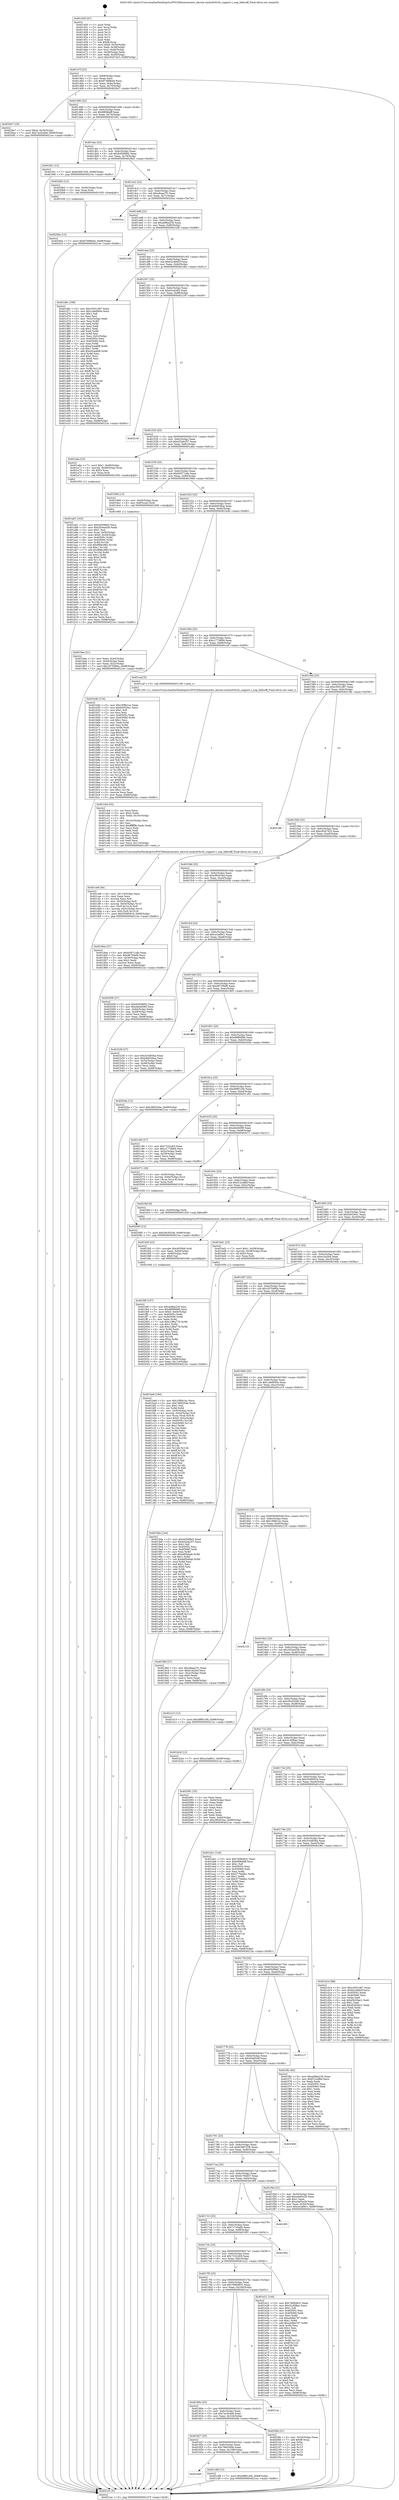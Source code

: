 digraph "0x401450" {
  label = "0x401450 (/mnt/c/Users/mathe/Desktop/tcc/POCII/binaries/extr_darwin-xnubsdvfsvfs_support.c_nop_blktooff_Final-ollvm.out::main(0))"
  labelloc = "t"
  node[shape=record]

  Entry [label="",width=0.3,height=0.3,shape=circle,fillcolor=black,style=filled]
  "0x40147f" [label="{
     0x40147f [23]\l
     | [instrs]\l
     &nbsp;&nbsp;0x40147f \<+3\>: mov -0x68(%rbp),%eax\l
     &nbsp;&nbsp;0x401482 \<+2\>: mov %eax,%ecx\l
     &nbsp;&nbsp;0x401484 \<+6\>: sub $0x87489bd4,%ecx\l
     &nbsp;&nbsp;0x40148a \<+3\>: mov %eax,-0x6c(%rbp)\l
     &nbsp;&nbsp;0x40148d \<+3\>: mov %ecx,-0x70(%rbp)\l
     &nbsp;&nbsp;0x401490 \<+6\>: je 00000000004020e7 \<main+0xc97\>\l
  }"]
  "0x4020e7" [label="{
     0x4020e7 [19]\l
     | [instrs]\l
     &nbsp;&nbsp;0x4020e7 \<+7\>: movl $0x0,-0x34(%rbp)\l
     &nbsp;&nbsp;0x4020ee \<+7\>: movl $0x7ac5a4e9,-0x68(%rbp)\l
     &nbsp;&nbsp;0x4020f5 \<+5\>: jmp 00000000004021ec \<main+0xd9c\>\l
  }"]
  "0x401496" [label="{
     0x401496 [22]\l
     | [instrs]\l
     &nbsp;&nbsp;0x401496 \<+5\>: jmp 000000000040149b \<main+0x4b\>\l
     &nbsp;&nbsp;0x40149b \<+3\>: mov -0x6c(%rbp),%eax\l
     &nbsp;&nbsp;0x40149e \<+5\>: sub $0x989bfaff,%eax\l
     &nbsp;&nbsp;0x4014a3 \<+3\>: mov %eax,-0x74(%rbp)\l
     &nbsp;&nbsp;0x4014a6 \<+6\>: je 0000000000401f41 \<main+0xaf1\>\l
  }"]
  Exit [label="",width=0.3,height=0.3,shape=circle,fillcolor=black,style=filled,peripheries=2]
  "0x401f41" [label="{
     0x401f41 [12]\l
     | [instrs]\l
     &nbsp;&nbsp;0x401f41 \<+7\>: movl $0x63687036,-0x68(%rbp)\l
     &nbsp;&nbsp;0x401f48 \<+5\>: jmp 00000000004021ec \<main+0xd9c\>\l
  }"]
  "0x4014ac" [label="{
     0x4014ac [22]\l
     | [instrs]\l
     &nbsp;&nbsp;0x4014ac \<+5\>: jmp 00000000004014b1 \<main+0x61\>\l
     &nbsp;&nbsp;0x4014b1 \<+3\>: mov -0x6c(%rbp),%eax\l
     &nbsp;&nbsp;0x4014b4 \<+5\>: sub $0x9c858992,%eax\l
     &nbsp;&nbsp;0x4014b9 \<+3\>: mov %eax,-0x78(%rbp)\l
     &nbsp;&nbsp;0x4014bc \<+6\>: je 00000000004020b2 \<main+0xc62\>\l
  }"]
  "0x4020be" [label="{
     0x4020be [12]\l
     | [instrs]\l
     &nbsp;&nbsp;0x4020be \<+7\>: movl $0x87489bd4,-0x68(%rbp)\l
     &nbsp;&nbsp;0x4020c5 \<+5\>: jmp 00000000004021ec \<main+0xd9c\>\l
  }"]
  "0x4020b2" [label="{
     0x4020b2 [12]\l
     | [instrs]\l
     &nbsp;&nbsp;0x4020b2 \<+4\>: mov -0x50(%rbp),%rax\l
     &nbsp;&nbsp;0x4020b6 \<+3\>: mov %rax,%rdi\l
     &nbsp;&nbsp;0x4020b9 \<+5\>: call 0000000000401030 \<free@plt\>\l
     | [calls]\l
     &nbsp;&nbsp;0x401030 \{1\} (unknown)\l
  }"]
  "0x4014c2" [label="{
     0x4014c2 [22]\l
     | [instrs]\l
     &nbsp;&nbsp;0x4014c2 \<+5\>: jmp 00000000004014c7 \<main+0x77\>\l
     &nbsp;&nbsp;0x4014c7 \<+3\>: mov -0x6c(%rbp),%eax\l
     &nbsp;&nbsp;0x4014ca \<+5\>: sub $0xa8aaa7f1,%eax\l
     &nbsp;&nbsp;0x4014cf \<+3\>: mov %eax,-0x7c(%rbp)\l
     &nbsp;&nbsp;0x4014d2 \<+6\>: je 00000000004020ca \<main+0xc7a\>\l
  }"]
  "0x402085" [label="{
     0x402085 [12]\l
     | [instrs]\l
     &nbsp;&nbsp;0x402085 \<+7\>: movl $0x29c50248,-0x68(%rbp)\l
     &nbsp;&nbsp;0x40208c \<+5\>: jmp 00000000004021ec \<main+0xd9c\>\l
  }"]
  "0x4020ca" [label="{
     0x4020ca\l
  }", style=dashed]
  "0x4014d8" [label="{
     0x4014d8 [22]\l
     | [instrs]\l
     &nbsp;&nbsp;0x4014d8 \<+5\>: jmp 00000000004014dd \<main+0x8d\>\l
     &nbsp;&nbsp;0x4014dd \<+3\>: mov -0x6c(%rbp),%eax\l
     &nbsp;&nbsp;0x4014e0 \<+5\>: sub $0xad9ba230,%eax\l
     &nbsp;&nbsp;0x4014e5 \<+3\>: mov %eax,-0x80(%rbp)\l
     &nbsp;&nbsp;0x4014e8 \<+6\>: je 00000000004021b8 \<main+0xd68\>\l
  }"]
  "0x401fdf" [label="{
     0x401fdf [107]\l
     | [instrs]\l
     &nbsp;&nbsp;0x401fdf \<+5\>: mov $0xad9ba230,%esi\l
     &nbsp;&nbsp;0x401fe4 \<+5\>: mov $0xd8f99d96,%ecx\l
     &nbsp;&nbsp;0x401fe9 \<+7\>: movl $0x0,-0x64(%rbp)\l
     &nbsp;&nbsp;0x401ff0 \<+7\>: mov 0x40505c,%edx\l
     &nbsp;&nbsp;0x401ff7 \<+8\>: mov 0x405060,%r8d\l
     &nbsp;&nbsp;0x401fff \<+3\>: mov %edx,%r9d\l
     &nbsp;&nbsp;0x402002 \<+7\>: sub $0xc188a77b,%r9d\l
     &nbsp;&nbsp;0x402009 \<+4\>: sub $0x1,%r9d\l
     &nbsp;&nbsp;0x40200d \<+7\>: add $0xc188a77b,%r9d\l
     &nbsp;&nbsp;0x402014 \<+4\>: imul %r9d,%edx\l
     &nbsp;&nbsp;0x402018 \<+3\>: and $0x1,%edx\l
     &nbsp;&nbsp;0x40201b \<+3\>: cmp $0x0,%edx\l
     &nbsp;&nbsp;0x40201e \<+4\>: sete %r10b\l
     &nbsp;&nbsp;0x402022 \<+4\>: cmp $0xa,%r8d\l
     &nbsp;&nbsp;0x402026 \<+4\>: setl %r11b\l
     &nbsp;&nbsp;0x40202a \<+3\>: mov %r10b,%bl\l
     &nbsp;&nbsp;0x40202d \<+3\>: and %r11b,%bl\l
     &nbsp;&nbsp;0x402030 \<+3\>: xor %r11b,%r10b\l
     &nbsp;&nbsp;0x402033 \<+3\>: or %r10b,%bl\l
     &nbsp;&nbsp;0x402036 \<+3\>: test $0x1,%bl\l
     &nbsp;&nbsp;0x402039 \<+3\>: cmovne %ecx,%esi\l
     &nbsp;&nbsp;0x40203c \<+3\>: mov %esi,-0x68(%rbp)\l
     &nbsp;&nbsp;0x40203f \<+6\>: mov %eax,-0x114(%rbp)\l
     &nbsp;&nbsp;0x402045 \<+5\>: jmp 00000000004021ec \<main+0xd9c\>\l
  }"]
  "0x4021b8" [label="{
     0x4021b8\l
  }", style=dashed]
  "0x4014ee" [label="{
     0x4014ee [25]\l
     | [instrs]\l
     &nbsp;&nbsp;0x4014ee \<+5\>: jmp 00000000004014f3 \<main+0xa3\>\l
     &nbsp;&nbsp;0x4014f3 \<+3\>: mov -0x6c(%rbp),%eax\l
     &nbsp;&nbsp;0x4014f6 \<+5\>: sub $0xb2c4bb5f,%eax\l
     &nbsp;&nbsp;0x4014fb \<+6\>: mov %eax,-0x84(%rbp)\l
     &nbsp;&nbsp;0x401501 \<+6\>: je 0000000000401d6c \<main+0x91c\>\l
  }"]
  "0x401fc8" [label="{
     0x401fc8 [23]\l
     | [instrs]\l
     &nbsp;&nbsp;0x401fc8 \<+10\>: movabs $0x4030b6,%rdi\l
     &nbsp;&nbsp;0x401fd2 \<+3\>: mov %eax,-0x60(%rbp)\l
     &nbsp;&nbsp;0x401fd5 \<+3\>: mov -0x60(%rbp),%esi\l
     &nbsp;&nbsp;0x401fd8 \<+2\>: mov $0x0,%al\l
     &nbsp;&nbsp;0x401fda \<+5\>: call 0000000000401040 \<printf@plt\>\l
     | [calls]\l
     &nbsp;&nbsp;0x401040 \{1\} (unknown)\l
  }"]
  "0x401d6c" [label="{
     0x401d6c [169]\l
     | [instrs]\l
     &nbsp;&nbsp;0x401d6c \<+5\>: mov $0xc5051d87,%eax\l
     &nbsp;&nbsp;0x401d71 \<+5\>: mov $0x1a6d940e,%ecx\l
     &nbsp;&nbsp;0x401d76 \<+2\>: mov $0x1,%dl\l
     &nbsp;&nbsp;0x401d78 \<+2\>: xor %esi,%esi\l
     &nbsp;&nbsp;0x401d7a \<+3\>: mov -0x5c(%rbp),%edi\l
     &nbsp;&nbsp;0x401d7d \<+3\>: mov %esi,%r8d\l
     &nbsp;&nbsp;0x401d80 \<+3\>: sub %edi,%r8d\l
     &nbsp;&nbsp;0x401d83 \<+2\>: mov %esi,%edi\l
     &nbsp;&nbsp;0x401d85 \<+3\>: sub $0x1,%edi\l
     &nbsp;&nbsp;0x401d88 \<+3\>: add %edi,%r8d\l
     &nbsp;&nbsp;0x401d8b \<+3\>: sub %r8d,%esi\l
     &nbsp;&nbsp;0x401d8e \<+3\>: mov %esi,-0x5c(%rbp)\l
     &nbsp;&nbsp;0x401d91 \<+7\>: mov 0x40505c,%esi\l
     &nbsp;&nbsp;0x401d98 \<+7\>: mov 0x405060,%edi\l
     &nbsp;&nbsp;0x401d9f \<+3\>: mov %esi,%r8d\l
     &nbsp;&nbsp;0x401da2 \<+7\>: sub $0xe3ceabf6,%r8d\l
     &nbsp;&nbsp;0x401da9 \<+4\>: sub $0x1,%r8d\l
     &nbsp;&nbsp;0x401dad \<+7\>: add $0xe3ceabf6,%r8d\l
     &nbsp;&nbsp;0x401db4 \<+4\>: imul %r8d,%esi\l
     &nbsp;&nbsp;0x401db8 \<+3\>: and $0x1,%esi\l
     &nbsp;&nbsp;0x401dbb \<+3\>: cmp $0x0,%esi\l
     &nbsp;&nbsp;0x401dbe \<+4\>: sete %r9b\l
     &nbsp;&nbsp;0x401dc2 \<+3\>: cmp $0xa,%edi\l
     &nbsp;&nbsp;0x401dc5 \<+4\>: setl %r10b\l
     &nbsp;&nbsp;0x401dc9 \<+3\>: mov %r9b,%r11b\l
     &nbsp;&nbsp;0x401dcc \<+4\>: xor $0xff,%r11b\l
     &nbsp;&nbsp;0x401dd0 \<+3\>: mov %r10b,%bl\l
     &nbsp;&nbsp;0x401dd3 \<+3\>: xor $0xff,%bl\l
     &nbsp;&nbsp;0x401dd6 \<+3\>: xor $0x0,%dl\l
     &nbsp;&nbsp;0x401dd9 \<+3\>: mov %r11b,%r14b\l
     &nbsp;&nbsp;0x401ddc \<+4\>: and $0x0,%r14b\l
     &nbsp;&nbsp;0x401de0 \<+3\>: and %dl,%r9b\l
     &nbsp;&nbsp;0x401de3 \<+3\>: mov %bl,%r15b\l
     &nbsp;&nbsp;0x401de6 \<+4\>: and $0x0,%r15b\l
     &nbsp;&nbsp;0x401dea \<+3\>: and %dl,%r10b\l
     &nbsp;&nbsp;0x401ded \<+3\>: or %r9b,%r14b\l
     &nbsp;&nbsp;0x401df0 \<+3\>: or %r10b,%r15b\l
     &nbsp;&nbsp;0x401df3 \<+3\>: xor %r15b,%r14b\l
     &nbsp;&nbsp;0x401df6 \<+3\>: or %bl,%r11b\l
     &nbsp;&nbsp;0x401df9 \<+4\>: xor $0xff,%r11b\l
     &nbsp;&nbsp;0x401dfd \<+3\>: or $0x0,%dl\l
     &nbsp;&nbsp;0x401e00 \<+3\>: and %dl,%r11b\l
     &nbsp;&nbsp;0x401e03 \<+3\>: or %r11b,%r14b\l
     &nbsp;&nbsp;0x401e06 \<+4\>: test $0x1,%r14b\l
     &nbsp;&nbsp;0x401e0a \<+3\>: cmovne %ecx,%eax\l
     &nbsp;&nbsp;0x401e0d \<+3\>: mov %eax,-0x68(%rbp)\l
     &nbsp;&nbsp;0x401e10 \<+5\>: jmp 00000000004021ec \<main+0xd9c\>\l
  }"]
  "0x401507" [label="{
     0x401507 [25]\l
     | [instrs]\l
     &nbsp;&nbsp;0x401507 \<+5\>: jmp 000000000040150c \<main+0xbc\>\l
     &nbsp;&nbsp;0x40150c \<+3\>: mov -0x6c(%rbp),%eax\l
     &nbsp;&nbsp;0x40150f \<+5\>: sub $0xb2cdcdf2,%eax\l
     &nbsp;&nbsp;0x401514 \<+6\>: mov %eax,-0x88(%rbp)\l
     &nbsp;&nbsp;0x40151a \<+6\>: je 000000000040210f \<main+0xcbf\>\l
  }"]
  "0x401ce8" [label="{
     0x401ce8 [44]\l
     | [instrs]\l
     &nbsp;&nbsp;0x401ce8 \<+6\>: mov -0x110(%rbp),%ecx\l
     &nbsp;&nbsp;0x401cee \<+3\>: imul %eax,%ecx\l
     &nbsp;&nbsp;0x401cf1 \<+3\>: movslq %ecx,%r8\l
     &nbsp;&nbsp;0x401cf4 \<+4\>: mov -0x50(%rbp),%r9\l
     &nbsp;&nbsp;0x401cf8 \<+4\>: movslq -0x54(%rbp),%r10\l
     &nbsp;&nbsp;0x401cfc \<+4\>: mov (%r9,%r10,8),%r9\l
     &nbsp;&nbsp;0x401d00 \<+4\>: movslq -0x5c(%rbp),%r10\l
     &nbsp;&nbsp;0x401d04 \<+4\>: mov %r8,(%r9,%r10,8)\l
     &nbsp;&nbsp;0x401d08 \<+7\>: movl $0x35095816,-0x68(%rbp)\l
     &nbsp;&nbsp;0x401d0f \<+5\>: jmp 00000000004021ec \<main+0xd9c\>\l
  }"]
  "0x40210f" [label="{
     0x40210f\l
  }", style=dashed]
  "0x401520" [label="{
     0x401520 [25]\l
     | [instrs]\l
     &nbsp;&nbsp;0x401520 \<+5\>: jmp 0000000000401525 \<main+0xd5\>\l
     &nbsp;&nbsp;0x401525 \<+3\>: mov -0x6c(%rbp),%eax\l
     &nbsp;&nbsp;0x401528 \<+5\>: sub $0xb52eb257,%eax\l
     &nbsp;&nbsp;0x40152d \<+6\>: mov %eax,-0x8c(%rbp)\l
     &nbsp;&nbsp;0x401533 \<+6\>: je 0000000000401a6a \<main+0x61a\>\l
  }"]
  "0x401cb4" [label="{
     0x401cb4 [52]\l
     | [instrs]\l
     &nbsp;&nbsp;0x401cb4 \<+2\>: xor %ecx,%ecx\l
     &nbsp;&nbsp;0x401cb6 \<+5\>: mov $0x2,%edx\l
     &nbsp;&nbsp;0x401cbb \<+6\>: mov %edx,-0x10c(%rbp)\l
     &nbsp;&nbsp;0x401cc1 \<+1\>: cltd\l
     &nbsp;&nbsp;0x401cc2 \<+6\>: mov -0x10c(%rbp),%esi\l
     &nbsp;&nbsp;0x401cc8 \<+2\>: idiv %esi\l
     &nbsp;&nbsp;0x401cca \<+6\>: imul $0xfffffffe,%edx,%edx\l
     &nbsp;&nbsp;0x401cd0 \<+2\>: mov %ecx,%edi\l
     &nbsp;&nbsp;0x401cd2 \<+2\>: sub %edx,%edi\l
     &nbsp;&nbsp;0x401cd4 \<+2\>: mov %ecx,%edx\l
     &nbsp;&nbsp;0x401cd6 \<+3\>: sub $0x1,%edx\l
     &nbsp;&nbsp;0x401cd9 \<+2\>: add %edx,%edi\l
     &nbsp;&nbsp;0x401cdb \<+2\>: sub %edi,%ecx\l
     &nbsp;&nbsp;0x401cdd \<+6\>: mov %ecx,-0x110(%rbp)\l
     &nbsp;&nbsp;0x401ce3 \<+5\>: call 0000000000401160 \<next_i\>\l
     | [calls]\l
     &nbsp;&nbsp;0x401160 \{1\} (/mnt/c/Users/mathe/Desktop/tcc/POCII/binaries/extr_darwin-xnubsdvfsvfs_support.c_nop_blktooff_Final-ollvm.out::next_i)\l
  }"]
  "0x401a6a" [label="{
     0x401a6a [23]\l
     | [instrs]\l
     &nbsp;&nbsp;0x401a6a \<+7\>: movl $0x1,-0x48(%rbp)\l
     &nbsp;&nbsp;0x401a71 \<+4\>: movslq -0x48(%rbp),%rax\l
     &nbsp;&nbsp;0x401a75 \<+4\>: shl $0x3,%rax\l
     &nbsp;&nbsp;0x401a79 \<+3\>: mov %rax,%rdi\l
     &nbsp;&nbsp;0x401a7c \<+5\>: call 0000000000401050 \<malloc@plt\>\l
     | [calls]\l
     &nbsp;&nbsp;0x401050 \{1\} (unknown)\l
  }"]
  "0x401539" [label="{
     0x401539 [25]\l
     | [instrs]\l
     &nbsp;&nbsp;0x401539 \<+5\>: jmp 000000000040153e \<main+0xee\>\l
     &nbsp;&nbsp;0x40153e \<+3\>: mov -0x6c(%rbp),%eax\l
     &nbsp;&nbsp;0x401541 \<+5\>: sub $0xb5971cde,%eax\l
     &nbsp;&nbsp;0x401546 \<+6\>: mov %eax,-0x90(%rbp)\l
     &nbsp;&nbsp;0x40154c \<+6\>: je 000000000040199d \<main+0x54d\>\l
  }"]
  "0x401840" [label="{
     0x401840\l
  }", style=dashed]
  "0x40199d" [label="{
     0x40199d [13]\l
     | [instrs]\l
     &nbsp;&nbsp;0x40199d \<+4\>: mov -0x40(%rbp),%rax\l
     &nbsp;&nbsp;0x4019a1 \<+4\>: mov 0x8(%rax),%rdi\l
     &nbsp;&nbsp;0x4019a5 \<+5\>: call 0000000000401060 \<atoi@plt\>\l
     | [calls]\l
     &nbsp;&nbsp;0x401060 \{1\} (unknown)\l
  }"]
  "0x401552" [label="{
     0x401552 [25]\l
     | [instrs]\l
     &nbsp;&nbsp;0x401552 \<+5\>: jmp 0000000000401557 \<main+0x107\>\l
     &nbsp;&nbsp;0x401557 \<+3\>: mov -0x6c(%rbp),%eax\l
     &nbsp;&nbsp;0x40155a \<+5\>: sub $0xb9d039aa,%eax\l
     &nbsp;&nbsp;0x40155f \<+6\>: mov %eax,-0x94(%rbp)\l
     &nbsp;&nbsp;0x401565 \<+6\>: je 0000000000401b4b \<main+0x6fb\>\l
  }"]
  "0x401c88" [label="{
     0x401c88 [12]\l
     | [instrs]\l
     &nbsp;&nbsp;0x401c88 \<+7\>: movl $0xd9f81c0b,-0x68(%rbp)\l
     &nbsp;&nbsp;0x401c8f \<+5\>: jmp 00000000004021ec \<main+0xd9c\>\l
  }"]
  "0x401b4b" [label="{
     0x401b4b [134]\l
     | [instrs]\l
     &nbsp;&nbsp;0x401b4b \<+5\>: mov $0x1f08b1ec,%eax\l
     &nbsp;&nbsp;0x401b50 \<+5\>: mov $0xfc6520e1,%ecx\l
     &nbsp;&nbsp;0x401b55 \<+2\>: mov $0x1,%dl\l
     &nbsp;&nbsp;0x401b57 \<+2\>: xor %esi,%esi\l
     &nbsp;&nbsp;0x401b59 \<+7\>: mov 0x40505c,%edi\l
     &nbsp;&nbsp;0x401b60 \<+8\>: mov 0x405060,%r8d\l
     &nbsp;&nbsp;0x401b68 \<+3\>: sub $0x1,%esi\l
     &nbsp;&nbsp;0x401b6b \<+3\>: mov %edi,%r9d\l
     &nbsp;&nbsp;0x401b6e \<+3\>: add %esi,%r9d\l
     &nbsp;&nbsp;0x401b71 \<+4\>: imul %r9d,%edi\l
     &nbsp;&nbsp;0x401b75 \<+3\>: and $0x1,%edi\l
     &nbsp;&nbsp;0x401b78 \<+3\>: cmp $0x0,%edi\l
     &nbsp;&nbsp;0x401b7b \<+4\>: sete %r10b\l
     &nbsp;&nbsp;0x401b7f \<+4\>: cmp $0xa,%r8d\l
     &nbsp;&nbsp;0x401b83 \<+4\>: setl %r11b\l
     &nbsp;&nbsp;0x401b87 \<+3\>: mov %r10b,%bl\l
     &nbsp;&nbsp;0x401b8a \<+3\>: xor $0xff,%bl\l
     &nbsp;&nbsp;0x401b8d \<+3\>: mov %r11b,%r14b\l
     &nbsp;&nbsp;0x401b90 \<+4\>: xor $0xff,%r14b\l
     &nbsp;&nbsp;0x401b94 \<+3\>: xor $0x0,%dl\l
     &nbsp;&nbsp;0x401b97 \<+3\>: mov %bl,%r15b\l
     &nbsp;&nbsp;0x401b9a \<+4\>: and $0x0,%r15b\l
     &nbsp;&nbsp;0x401b9e \<+3\>: and %dl,%r10b\l
     &nbsp;&nbsp;0x401ba1 \<+3\>: mov %r14b,%r12b\l
     &nbsp;&nbsp;0x401ba4 \<+4\>: and $0x0,%r12b\l
     &nbsp;&nbsp;0x401ba8 \<+3\>: and %dl,%r11b\l
     &nbsp;&nbsp;0x401bab \<+3\>: or %r10b,%r15b\l
     &nbsp;&nbsp;0x401bae \<+3\>: or %r11b,%r12b\l
     &nbsp;&nbsp;0x401bb1 \<+3\>: xor %r12b,%r15b\l
     &nbsp;&nbsp;0x401bb4 \<+3\>: or %r14b,%bl\l
     &nbsp;&nbsp;0x401bb7 \<+3\>: xor $0xff,%bl\l
     &nbsp;&nbsp;0x401bba \<+3\>: or $0x0,%dl\l
     &nbsp;&nbsp;0x401bbd \<+2\>: and %dl,%bl\l
     &nbsp;&nbsp;0x401bbf \<+3\>: or %bl,%r15b\l
     &nbsp;&nbsp;0x401bc2 \<+4\>: test $0x1,%r15b\l
     &nbsp;&nbsp;0x401bc6 \<+3\>: cmovne %ecx,%eax\l
     &nbsp;&nbsp;0x401bc9 \<+3\>: mov %eax,-0x68(%rbp)\l
     &nbsp;&nbsp;0x401bcc \<+5\>: jmp 00000000004021ec \<main+0xd9c\>\l
  }"]
  "0x40156b" [label="{
     0x40156b [25]\l
     | [instrs]\l
     &nbsp;&nbsp;0x40156b \<+5\>: jmp 0000000000401570 \<main+0x120\>\l
     &nbsp;&nbsp;0x401570 \<+3\>: mov -0x6c(%rbp),%eax\l
     &nbsp;&nbsp;0x401573 \<+5\>: sub $0xc177d994,%eax\l
     &nbsp;&nbsp;0x401578 \<+6\>: mov %eax,-0x98(%rbp)\l
     &nbsp;&nbsp;0x40157e \<+6\>: je 0000000000401caf \<main+0x85f\>\l
  }"]
  "0x401827" [label="{
     0x401827 [25]\l
     | [instrs]\l
     &nbsp;&nbsp;0x401827 \<+5\>: jmp 000000000040182c \<main+0x3dc\>\l
     &nbsp;&nbsp;0x40182c \<+3\>: mov -0x6c(%rbp),%eax\l
     &nbsp;&nbsp;0x40182f \<+5\>: sub $0x7d6030de,%eax\l
     &nbsp;&nbsp;0x401834 \<+6\>: mov %eax,-0x108(%rbp)\l
     &nbsp;&nbsp;0x40183a \<+6\>: je 0000000000401c88 \<main+0x838\>\l
  }"]
  "0x401caf" [label="{
     0x401caf [5]\l
     | [instrs]\l
     &nbsp;&nbsp;0x401caf \<+5\>: call 0000000000401160 \<next_i\>\l
     | [calls]\l
     &nbsp;&nbsp;0x401160 \{1\} (/mnt/c/Users/mathe/Desktop/tcc/POCII/binaries/extr_darwin-xnubsdvfsvfs_support.c_nop_blktooff_Final-ollvm.out::next_i)\l
  }"]
  "0x401584" [label="{
     0x401584 [25]\l
     | [instrs]\l
     &nbsp;&nbsp;0x401584 \<+5\>: jmp 0000000000401589 \<main+0x139\>\l
     &nbsp;&nbsp;0x401589 \<+3\>: mov -0x6c(%rbp),%eax\l
     &nbsp;&nbsp;0x40158c \<+5\>: sub $0xc5051d87,%eax\l
     &nbsp;&nbsp;0x401591 \<+6\>: mov %eax,-0x9c(%rbp)\l
     &nbsp;&nbsp;0x401597 \<+6\>: je 000000000040218b \<main+0xd3b\>\l
  }"]
  "0x4020fa" [label="{
     0x4020fa [21]\l
     | [instrs]\l
     &nbsp;&nbsp;0x4020fa \<+3\>: mov -0x34(%rbp),%eax\l
     &nbsp;&nbsp;0x4020fd \<+7\>: add $0xf8,%rsp\l
     &nbsp;&nbsp;0x402104 \<+1\>: pop %rbx\l
     &nbsp;&nbsp;0x402105 \<+2\>: pop %r12\l
     &nbsp;&nbsp;0x402107 \<+2\>: pop %r13\l
     &nbsp;&nbsp;0x402109 \<+2\>: pop %r14\l
     &nbsp;&nbsp;0x40210b \<+2\>: pop %r15\l
     &nbsp;&nbsp;0x40210d \<+1\>: pop %rbp\l
     &nbsp;&nbsp;0x40210e \<+1\>: ret\l
  }"]
  "0x40218b" [label="{
     0x40218b\l
  }", style=dashed]
  "0x40159d" [label="{
     0x40159d [25]\l
     | [instrs]\l
     &nbsp;&nbsp;0x40159d \<+5\>: jmp 00000000004015a2 \<main+0x152\>\l
     &nbsp;&nbsp;0x4015a2 \<+3\>: mov -0x6c(%rbp),%eax\l
     &nbsp;&nbsp;0x4015a5 \<+5\>: sub $0xc9347423,%eax\l
     &nbsp;&nbsp;0x4015aa \<+6\>: mov %eax,-0xa0(%rbp)\l
     &nbsp;&nbsp;0x4015b0 \<+6\>: je 000000000040184a \<main+0x3fa\>\l
  }"]
  "0x40180e" [label="{
     0x40180e [25]\l
     | [instrs]\l
     &nbsp;&nbsp;0x40180e \<+5\>: jmp 0000000000401813 \<main+0x3c3\>\l
     &nbsp;&nbsp;0x401813 \<+3\>: mov -0x6c(%rbp),%eax\l
     &nbsp;&nbsp;0x401816 \<+5\>: sub $0x7ac5a4e9,%eax\l
     &nbsp;&nbsp;0x40181b \<+6\>: mov %eax,-0x104(%rbp)\l
     &nbsp;&nbsp;0x401821 \<+6\>: je 00000000004020fa \<main+0xcaa\>\l
  }"]
  "0x40184a" [label="{
     0x40184a [27]\l
     | [instrs]\l
     &nbsp;&nbsp;0x40184a \<+5\>: mov $0xb5971cde,%eax\l
     &nbsp;&nbsp;0x40184f \<+5\>: mov $0xd6759ef9,%ecx\l
     &nbsp;&nbsp;0x401854 \<+3\>: mov -0x30(%rbp),%edx\l
     &nbsp;&nbsp;0x401857 \<+3\>: cmp $0x2,%edx\l
     &nbsp;&nbsp;0x40185a \<+3\>: cmovne %ecx,%eax\l
     &nbsp;&nbsp;0x40185d \<+3\>: mov %eax,-0x68(%rbp)\l
     &nbsp;&nbsp;0x401860 \<+5\>: jmp 00000000004021ec \<main+0xd9c\>\l
  }"]
  "0x4015b6" [label="{
     0x4015b6 [25]\l
     | [instrs]\l
     &nbsp;&nbsp;0x4015b6 \<+5\>: jmp 00000000004015bb \<main+0x16b\>\l
     &nbsp;&nbsp;0x4015bb \<+3\>: mov -0x6c(%rbp),%eax\l
     &nbsp;&nbsp;0x4015be \<+5\>: sub $0xc96203ee,%eax\l
     &nbsp;&nbsp;0x4015c3 \<+6\>: mov %eax,-0xa4(%rbp)\l
     &nbsp;&nbsp;0x4015c9 \<+6\>: je 0000000000402056 \<main+0xc06\>\l
  }"]
  "0x4021ec" [label="{
     0x4021ec [5]\l
     | [instrs]\l
     &nbsp;&nbsp;0x4021ec \<+5\>: jmp 000000000040147f \<main+0x2f\>\l
  }"]
  "0x401450" [label="{
     0x401450 [47]\l
     | [instrs]\l
     &nbsp;&nbsp;0x401450 \<+1\>: push %rbp\l
     &nbsp;&nbsp;0x401451 \<+3\>: mov %rsp,%rbp\l
     &nbsp;&nbsp;0x401454 \<+2\>: push %r15\l
     &nbsp;&nbsp;0x401456 \<+2\>: push %r14\l
     &nbsp;&nbsp;0x401458 \<+2\>: push %r13\l
     &nbsp;&nbsp;0x40145a \<+2\>: push %r12\l
     &nbsp;&nbsp;0x40145c \<+1\>: push %rbx\l
     &nbsp;&nbsp;0x40145d \<+7\>: sub $0xf8,%rsp\l
     &nbsp;&nbsp;0x401464 \<+7\>: movl $0x0,-0x34(%rbp)\l
     &nbsp;&nbsp;0x40146b \<+3\>: mov %edi,-0x38(%rbp)\l
     &nbsp;&nbsp;0x40146e \<+4\>: mov %rsi,-0x40(%rbp)\l
     &nbsp;&nbsp;0x401472 \<+3\>: mov -0x38(%rbp),%edi\l
     &nbsp;&nbsp;0x401475 \<+3\>: mov %edi,-0x30(%rbp)\l
     &nbsp;&nbsp;0x401478 \<+7\>: movl $0xc9347423,-0x68(%rbp)\l
  }"]
  "0x4019aa" [label="{
     0x4019aa [21]\l
     | [instrs]\l
     &nbsp;&nbsp;0x4019aa \<+3\>: mov %eax,-0x44(%rbp)\l
     &nbsp;&nbsp;0x4019ad \<+3\>: mov -0x44(%rbp),%eax\l
     &nbsp;&nbsp;0x4019b0 \<+3\>: mov %eax,-0x2c(%rbp)\l
     &nbsp;&nbsp;0x4019b3 \<+7\>: movl $0x1875480a,-0x68(%rbp)\l
     &nbsp;&nbsp;0x4019ba \<+5\>: jmp 00000000004021ec \<main+0xd9c\>\l
  }"]
  "0x4021ac" [label="{
     0x4021ac\l
  }", style=dashed]
  "0x402056" [label="{
     0x402056 [27]\l
     | [instrs]\l
     &nbsp;&nbsp;0x402056 \<+5\>: mov $0x9c858992,%eax\l
     &nbsp;&nbsp;0x40205b \<+5\>: mov $0xefed4099,%ecx\l
     &nbsp;&nbsp;0x402060 \<+3\>: mov -0x64(%rbp),%edx\l
     &nbsp;&nbsp;0x402063 \<+3\>: cmp -0x48(%rbp),%edx\l
     &nbsp;&nbsp;0x402066 \<+3\>: cmovl %ecx,%eax\l
     &nbsp;&nbsp;0x402069 \<+3\>: mov %eax,-0x68(%rbp)\l
     &nbsp;&nbsp;0x40206c \<+5\>: jmp 00000000004021ec \<main+0xd9c\>\l
  }"]
  "0x4015cf" [label="{
     0x4015cf [25]\l
     | [instrs]\l
     &nbsp;&nbsp;0x4015cf \<+5\>: jmp 00000000004015d4 \<main+0x184\>\l
     &nbsp;&nbsp;0x4015d4 \<+3\>: mov -0x6c(%rbp),%eax\l
     &nbsp;&nbsp;0x4015d7 \<+5\>: sub $0xce3af9c1,%eax\l
     &nbsp;&nbsp;0x4015dc \<+6\>: mov %eax,-0xa8(%rbp)\l
     &nbsp;&nbsp;0x4015e2 \<+6\>: je 0000000000401b30 \<main+0x6e0\>\l
  }"]
  "0x4017f5" [label="{
     0x4017f5 [25]\l
     | [instrs]\l
     &nbsp;&nbsp;0x4017f5 \<+5\>: jmp 00000000004017fa \<main+0x3aa\>\l
     &nbsp;&nbsp;0x4017fa \<+3\>: mov -0x6c(%rbp),%eax\l
     &nbsp;&nbsp;0x4017fd \<+5\>: sub $0x76964831,%eax\l
     &nbsp;&nbsp;0x401802 \<+6\>: mov %eax,-0x100(%rbp)\l
     &nbsp;&nbsp;0x401808 \<+6\>: je 00000000004021ac \<main+0xd5c\>\l
  }"]
  "0x401b30" [label="{
     0x401b30 [27]\l
     | [instrs]\l
     &nbsp;&nbsp;0x401b30 \<+5\>: mov $0x3c5d93ba,%eax\l
     &nbsp;&nbsp;0x401b35 \<+5\>: mov $0xb9d039aa,%ecx\l
     &nbsp;&nbsp;0x401b3a \<+3\>: mov -0x54(%rbp),%edx\l
     &nbsp;&nbsp;0x401b3d \<+3\>: cmp -0x48(%rbp),%edx\l
     &nbsp;&nbsp;0x401b40 \<+3\>: cmovl %ecx,%eax\l
     &nbsp;&nbsp;0x401b43 \<+3\>: mov %eax,-0x68(%rbp)\l
     &nbsp;&nbsp;0x401b46 \<+5\>: jmp 00000000004021ec \<main+0xd9c\>\l
  }"]
  "0x4015e8" [label="{
     0x4015e8 [25]\l
     | [instrs]\l
     &nbsp;&nbsp;0x4015e8 \<+5\>: jmp 00000000004015ed \<main+0x19d\>\l
     &nbsp;&nbsp;0x4015ed \<+3\>: mov -0x6c(%rbp),%eax\l
     &nbsp;&nbsp;0x4015f0 \<+5\>: sub $0xd6759ef9,%eax\l
     &nbsp;&nbsp;0x4015f5 \<+6\>: mov %eax,-0xac(%rbp)\l
     &nbsp;&nbsp;0x4015fb \<+6\>: je 0000000000401865 \<main+0x415\>\l
  }"]
  "0x401e21" [label="{
     0x401e21 [144]\l
     | [instrs]\l
     &nbsp;&nbsp;0x401e21 \<+5\>: mov $0x76964831,%eax\l
     &nbsp;&nbsp;0x401e26 \<+5\>: mov $0x31d5fbac,%ecx\l
     &nbsp;&nbsp;0x401e2b \<+2\>: mov $0x1,%dl\l
     &nbsp;&nbsp;0x401e2d \<+7\>: mov 0x40505c,%esi\l
     &nbsp;&nbsp;0x401e34 \<+7\>: mov 0x405060,%edi\l
     &nbsp;&nbsp;0x401e3b \<+3\>: mov %esi,%r8d\l
     &nbsp;&nbsp;0x401e3e \<+7\>: sub $0xa4dbb7d7,%r8d\l
     &nbsp;&nbsp;0x401e45 \<+4\>: sub $0x1,%r8d\l
     &nbsp;&nbsp;0x401e49 \<+7\>: add $0xa4dbb7d7,%r8d\l
     &nbsp;&nbsp;0x401e50 \<+4\>: imul %r8d,%esi\l
     &nbsp;&nbsp;0x401e54 \<+3\>: and $0x1,%esi\l
     &nbsp;&nbsp;0x401e57 \<+3\>: cmp $0x0,%esi\l
     &nbsp;&nbsp;0x401e5a \<+4\>: sete %r9b\l
     &nbsp;&nbsp;0x401e5e \<+3\>: cmp $0xa,%edi\l
     &nbsp;&nbsp;0x401e61 \<+4\>: setl %r10b\l
     &nbsp;&nbsp;0x401e65 \<+3\>: mov %r9b,%r11b\l
     &nbsp;&nbsp;0x401e68 \<+4\>: xor $0xff,%r11b\l
     &nbsp;&nbsp;0x401e6c \<+3\>: mov %r10b,%bl\l
     &nbsp;&nbsp;0x401e6f \<+3\>: xor $0xff,%bl\l
     &nbsp;&nbsp;0x401e72 \<+3\>: xor $0x0,%dl\l
     &nbsp;&nbsp;0x401e75 \<+3\>: mov %r11b,%r14b\l
     &nbsp;&nbsp;0x401e78 \<+4\>: and $0x0,%r14b\l
     &nbsp;&nbsp;0x401e7c \<+3\>: and %dl,%r9b\l
     &nbsp;&nbsp;0x401e7f \<+3\>: mov %bl,%r15b\l
     &nbsp;&nbsp;0x401e82 \<+4\>: and $0x0,%r15b\l
     &nbsp;&nbsp;0x401e86 \<+3\>: and %dl,%r10b\l
     &nbsp;&nbsp;0x401e89 \<+3\>: or %r9b,%r14b\l
     &nbsp;&nbsp;0x401e8c \<+3\>: or %r10b,%r15b\l
     &nbsp;&nbsp;0x401e8f \<+3\>: xor %r15b,%r14b\l
     &nbsp;&nbsp;0x401e92 \<+3\>: or %bl,%r11b\l
     &nbsp;&nbsp;0x401e95 \<+4\>: xor $0xff,%r11b\l
     &nbsp;&nbsp;0x401e99 \<+3\>: or $0x0,%dl\l
     &nbsp;&nbsp;0x401e9c \<+3\>: and %dl,%r11b\l
     &nbsp;&nbsp;0x401e9f \<+3\>: or %r11b,%r14b\l
     &nbsp;&nbsp;0x401ea2 \<+4\>: test $0x1,%r14b\l
     &nbsp;&nbsp;0x401ea6 \<+3\>: cmovne %ecx,%eax\l
     &nbsp;&nbsp;0x401ea9 \<+3\>: mov %eax,-0x68(%rbp)\l
     &nbsp;&nbsp;0x401eac \<+5\>: jmp 00000000004021ec \<main+0xd9c\>\l
  }"]
  "0x401865" [label="{
     0x401865\l
  }", style=dashed]
  "0x401601" [label="{
     0x401601 [25]\l
     | [instrs]\l
     &nbsp;&nbsp;0x401601 \<+5\>: jmp 0000000000401606 \<main+0x1b6\>\l
     &nbsp;&nbsp;0x401606 \<+3\>: mov -0x6c(%rbp),%eax\l
     &nbsp;&nbsp;0x401609 \<+5\>: sub $0xd8f99d96,%eax\l
     &nbsp;&nbsp;0x40160e \<+6\>: mov %eax,-0xb0(%rbp)\l
     &nbsp;&nbsp;0x401614 \<+6\>: je 000000000040204a \<main+0xbfa\>\l
  }"]
  "0x4017dc" [label="{
     0x4017dc [25]\l
     | [instrs]\l
     &nbsp;&nbsp;0x4017dc \<+5\>: jmp 00000000004017e1 \<main+0x391\>\l
     &nbsp;&nbsp;0x4017e1 \<+3\>: mov -0x6c(%rbp),%eax\l
     &nbsp;&nbsp;0x4017e4 \<+5\>: sub $0x7332cfc9,%eax\l
     &nbsp;&nbsp;0x4017e9 \<+6\>: mov %eax,-0xfc(%rbp)\l
     &nbsp;&nbsp;0x4017ef \<+6\>: je 0000000000401e21 \<main+0x9d1\>\l
  }"]
  "0x40204a" [label="{
     0x40204a [12]\l
     | [instrs]\l
     &nbsp;&nbsp;0x40204a \<+7\>: movl $0xc96203ee,-0x68(%rbp)\l
     &nbsp;&nbsp;0x402051 \<+5\>: jmp 00000000004021ec \<main+0xd9c\>\l
  }"]
  "0x40161a" [label="{
     0x40161a [25]\l
     | [instrs]\l
     &nbsp;&nbsp;0x40161a \<+5\>: jmp 000000000040161f \<main+0x1cf\>\l
     &nbsp;&nbsp;0x40161f \<+3\>: mov -0x6c(%rbp),%eax\l
     &nbsp;&nbsp;0x401622 \<+5\>: sub $0xd9f81c0b,%eax\l
     &nbsp;&nbsp;0x401627 \<+6\>: mov %eax,-0xb4(%rbp)\l
     &nbsp;&nbsp;0x40162d \<+6\>: je 0000000000401c94 \<main+0x844\>\l
  }"]
  "0x401991" [label="{
     0x401991\l
  }", style=dashed]
  "0x401c94" [label="{
     0x401c94 [27]\l
     | [instrs]\l
     &nbsp;&nbsp;0x401c94 \<+5\>: mov $0x7332cfc9,%eax\l
     &nbsp;&nbsp;0x401c99 \<+5\>: mov $0xc177d994,%ecx\l
     &nbsp;&nbsp;0x401c9e \<+3\>: mov -0x5c(%rbp),%edx\l
     &nbsp;&nbsp;0x401ca1 \<+3\>: cmp -0x58(%rbp),%edx\l
     &nbsp;&nbsp;0x401ca4 \<+3\>: cmovl %ecx,%eax\l
     &nbsp;&nbsp;0x401ca7 \<+3\>: mov %eax,-0x68(%rbp)\l
     &nbsp;&nbsp;0x401caa \<+5\>: jmp 00000000004021ec \<main+0xd9c\>\l
  }"]
  "0x401633" [label="{
     0x401633 [25]\l
     | [instrs]\l
     &nbsp;&nbsp;0x401633 \<+5\>: jmp 0000000000401638 \<main+0x1e8\>\l
     &nbsp;&nbsp;0x401638 \<+3\>: mov -0x6c(%rbp),%eax\l
     &nbsp;&nbsp;0x40163b \<+5\>: sub $0xefed4099,%eax\l
     &nbsp;&nbsp;0x401640 \<+6\>: mov %eax,-0xb8(%rbp)\l
     &nbsp;&nbsp;0x401646 \<+6\>: je 0000000000402071 \<main+0xc21\>\l
  }"]
  "0x4017c3" [label="{
     0x4017c3 [25]\l
     | [instrs]\l
     &nbsp;&nbsp;0x4017c3 \<+5\>: jmp 00000000004017c8 \<main+0x378\>\l
     &nbsp;&nbsp;0x4017c8 \<+3\>: mov -0x6c(%rbp),%eax\l
     &nbsp;&nbsp;0x4017cb \<+5\>: sub $0x717c0ed0,%eax\l
     &nbsp;&nbsp;0x4017d0 \<+6\>: mov %eax,-0xf8(%rbp)\l
     &nbsp;&nbsp;0x4017d6 \<+6\>: je 0000000000401991 \<main+0x541\>\l
  }"]
  "0x402071" [label="{
     0x402071 [20]\l
     | [instrs]\l
     &nbsp;&nbsp;0x402071 \<+4\>: mov -0x50(%rbp),%rax\l
     &nbsp;&nbsp;0x402075 \<+4\>: movslq -0x64(%rbp),%rcx\l
     &nbsp;&nbsp;0x402079 \<+4\>: mov (%rax,%rcx,8),%rax\l
     &nbsp;&nbsp;0x40207d \<+3\>: mov %rax,%rdi\l
     &nbsp;&nbsp;0x402080 \<+5\>: call 0000000000401030 \<free@plt\>\l
     | [calls]\l
     &nbsp;&nbsp;0x401030 \{1\} (unknown)\l
  }"]
  "0x40164c" [label="{
     0x40164c [25]\l
     | [instrs]\l
     &nbsp;&nbsp;0x40164c \<+5\>: jmp 0000000000401651 \<main+0x201\>\l
     &nbsp;&nbsp;0x401651 \<+3\>: mov -0x6c(%rbp),%eax\l
     &nbsp;&nbsp;0x401654 \<+5\>: sub $0xf12cd8bf,%eax\l
     &nbsp;&nbsp;0x401659 \<+6\>: mov %eax,-0xbc(%rbp)\l
     &nbsp;&nbsp;0x40165f \<+6\>: je 0000000000401fbf \<main+0xb6f\>\l
  }"]
  "0x4018f5" [label="{
     0x4018f5\l
  }", style=dashed]
  "0x401fbf" [label="{
     0x401fbf [9]\l
     | [instrs]\l
     &nbsp;&nbsp;0x401fbf \<+4\>: mov -0x50(%rbp),%rdi\l
     &nbsp;&nbsp;0x401fc3 \<+5\>: call 0000000000401430 \<nop_blktooff\>\l
     | [calls]\l
     &nbsp;&nbsp;0x401430 \{1\} (/mnt/c/Users/mathe/Desktop/tcc/POCII/binaries/extr_darwin-xnubsdvfsvfs_support.c_nop_blktooff_Final-ollvm.out::nop_blktooff)\l
  }"]
  "0x401665" [label="{
     0x401665 [25]\l
     | [instrs]\l
     &nbsp;&nbsp;0x401665 \<+5\>: jmp 000000000040166a \<main+0x21a\>\l
     &nbsp;&nbsp;0x40166a \<+3\>: mov -0x6c(%rbp),%eax\l
     &nbsp;&nbsp;0x40166d \<+5\>: sub $0xfc6520e1,%eax\l
     &nbsp;&nbsp;0x401672 \<+6\>: mov %eax,-0xc0(%rbp)\l
     &nbsp;&nbsp;0x401678 \<+6\>: je 0000000000401bd1 \<main+0x781\>\l
  }"]
  "0x4017aa" [label="{
     0x4017aa [25]\l
     | [instrs]\l
     &nbsp;&nbsp;0x4017aa \<+5\>: jmp 00000000004017af \<main+0x35f\>\l
     &nbsp;&nbsp;0x4017af \<+3\>: mov -0x6c(%rbp),%eax\l
     &nbsp;&nbsp;0x4017b2 \<+5\>: sub $0x6c764657,%eax\l
     &nbsp;&nbsp;0x4017b7 \<+6\>: mov %eax,-0xf4(%rbp)\l
     &nbsp;&nbsp;0x4017bd \<+6\>: je 00000000004018f5 \<main+0x4a5\>\l
  }"]
  "0x401bd1" [label="{
     0x401bd1 [23]\l
     | [instrs]\l
     &nbsp;&nbsp;0x401bd1 \<+7\>: movl $0x1,-0x58(%rbp)\l
     &nbsp;&nbsp;0x401bd8 \<+4\>: movslq -0x58(%rbp),%rax\l
     &nbsp;&nbsp;0x401bdc \<+4\>: shl $0x3,%rax\l
     &nbsp;&nbsp;0x401be0 \<+3\>: mov %rax,%rdi\l
     &nbsp;&nbsp;0x401be3 \<+5\>: call 0000000000401050 \<malloc@plt\>\l
     | [calls]\l
     &nbsp;&nbsp;0x401050 \{1\} (unknown)\l
  }"]
  "0x40167e" [label="{
     0x40167e [25]\l
     | [instrs]\l
     &nbsp;&nbsp;0x40167e \<+5\>: jmp 0000000000401683 \<main+0x233\>\l
     &nbsp;&nbsp;0x401683 \<+3\>: mov -0x6c(%rbp),%eax\l
     &nbsp;&nbsp;0x401686 \<+5\>: sub $0xe1fa2bd,%eax\l
     &nbsp;&nbsp;0x40168b \<+6\>: mov %eax,-0xc4(%rbp)\l
     &nbsp;&nbsp;0x401691 \<+6\>: je 00000000004019da \<main+0x58a\>\l
  }"]
  "0x401f4d" [label="{
     0x401f4d [31]\l
     | [instrs]\l
     &nbsp;&nbsp;0x401f4d \<+3\>: mov -0x54(%rbp),%eax\l
     &nbsp;&nbsp;0x401f50 \<+5\>: add $0xa4af3a28,%eax\l
     &nbsp;&nbsp;0x401f55 \<+3\>: add $0x1,%eax\l
     &nbsp;&nbsp;0x401f58 \<+5\>: sub $0xa4af3a28,%eax\l
     &nbsp;&nbsp;0x401f5d \<+3\>: mov %eax,-0x54(%rbp)\l
     &nbsp;&nbsp;0x401f60 \<+7\>: movl $0xce3af9c1,-0x68(%rbp)\l
     &nbsp;&nbsp;0x401f67 \<+5\>: jmp 00000000004021ec \<main+0xd9c\>\l
  }"]
  "0x4019da" [label="{
     0x4019da [144]\l
     | [instrs]\l
     &nbsp;&nbsp;0x4019da \<+5\>: mov $0x4050f9e5,%eax\l
     &nbsp;&nbsp;0x4019df \<+5\>: mov $0xb52eb257,%ecx\l
     &nbsp;&nbsp;0x4019e4 \<+2\>: mov $0x1,%dl\l
     &nbsp;&nbsp;0x4019e6 \<+7\>: mov 0x40505c,%esi\l
     &nbsp;&nbsp;0x4019ed \<+7\>: mov 0x405060,%edi\l
     &nbsp;&nbsp;0x4019f4 \<+3\>: mov %esi,%r8d\l
     &nbsp;&nbsp;0x4019f7 \<+7\>: add $0xb6f5ebab,%r8d\l
     &nbsp;&nbsp;0x4019fe \<+4\>: sub $0x1,%r8d\l
     &nbsp;&nbsp;0x401a02 \<+7\>: sub $0xb6f5ebab,%r8d\l
     &nbsp;&nbsp;0x401a09 \<+4\>: imul %r8d,%esi\l
     &nbsp;&nbsp;0x401a0d \<+3\>: and $0x1,%esi\l
     &nbsp;&nbsp;0x401a10 \<+3\>: cmp $0x0,%esi\l
     &nbsp;&nbsp;0x401a13 \<+4\>: sete %r9b\l
     &nbsp;&nbsp;0x401a17 \<+3\>: cmp $0xa,%edi\l
     &nbsp;&nbsp;0x401a1a \<+4\>: setl %r10b\l
     &nbsp;&nbsp;0x401a1e \<+3\>: mov %r9b,%r11b\l
     &nbsp;&nbsp;0x401a21 \<+4\>: xor $0xff,%r11b\l
     &nbsp;&nbsp;0x401a25 \<+3\>: mov %r10b,%bl\l
     &nbsp;&nbsp;0x401a28 \<+3\>: xor $0xff,%bl\l
     &nbsp;&nbsp;0x401a2b \<+3\>: xor $0x1,%dl\l
     &nbsp;&nbsp;0x401a2e \<+3\>: mov %r11b,%r14b\l
     &nbsp;&nbsp;0x401a31 \<+4\>: and $0xff,%r14b\l
     &nbsp;&nbsp;0x401a35 \<+3\>: and %dl,%r9b\l
     &nbsp;&nbsp;0x401a38 \<+3\>: mov %bl,%r15b\l
     &nbsp;&nbsp;0x401a3b \<+4\>: and $0xff,%r15b\l
     &nbsp;&nbsp;0x401a3f \<+3\>: and %dl,%r10b\l
     &nbsp;&nbsp;0x401a42 \<+3\>: or %r9b,%r14b\l
     &nbsp;&nbsp;0x401a45 \<+3\>: or %r10b,%r15b\l
     &nbsp;&nbsp;0x401a48 \<+3\>: xor %r15b,%r14b\l
     &nbsp;&nbsp;0x401a4b \<+3\>: or %bl,%r11b\l
     &nbsp;&nbsp;0x401a4e \<+4\>: xor $0xff,%r11b\l
     &nbsp;&nbsp;0x401a52 \<+3\>: or $0x1,%dl\l
     &nbsp;&nbsp;0x401a55 \<+3\>: and %dl,%r11b\l
     &nbsp;&nbsp;0x401a58 \<+3\>: or %r11b,%r14b\l
     &nbsp;&nbsp;0x401a5b \<+4\>: test $0x1,%r14b\l
     &nbsp;&nbsp;0x401a5f \<+3\>: cmovne %ecx,%eax\l
     &nbsp;&nbsp;0x401a62 \<+3\>: mov %eax,-0x68(%rbp)\l
     &nbsp;&nbsp;0x401a65 \<+5\>: jmp 00000000004021ec \<main+0xd9c\>\l
  }"]
  "0x401697" [label="{
     0x401697 [25]\l
     | [instrs]\l
     &nbsp;&nbsp;0x401697 \<+5\>: jmp 000000000040169c \<main+0x24c\>\l
     &nbsp;&nbsp;0x40169c \<+3\>: mov -0x6c(%rbp),%eax\l
     &nbsp;&nbsp;0x40169f \<+5\>: sub $0x1875480a,%eax\l
     &nbsp;&nbsp;0x4016a4 \<+6\>: mov %eax,-0xc8(%rbp)\l
     &nbsp;&nbsp;0x4016aa \<+6\>: je 00000000004019bf \<main+0x56f\>\l
  }"]
  "0x401791" [label="{
     0x401791 [25]\l
     | [instrs]\l
     &nbsp;&nbsp;0x401791 \<+5\>: jmp 0000000000401796 \<main+0x346\>\l
     &nbsp;&nbsp;0x401796 \<+3\>: mov -0x6c(%rbp),%eax\l
     &nbsp;&nbsp;0x401799 \<+5\>: sub $0x63687036,%eax\l
     &nbsp;&nbsp;0x40179e \<+6\>: mov %eax,-0xf0(%rbp)\l
     &nbsp;&nbsp;0x4017a4 \<+6\>: je 0000000000401f4d \<main+0xafd\>\l
  }"]
  "0x4019bf" [label="{
     0x4019bf [27]\l
     | [instrs]\l
     &nbsp;&nbsp;0x4019bf \<+5\>: mov $0xa8aaa7f1,%eax\l
     &nbsp;&nbsp;0x4019c4 \<+5\>: mov $0xe1fa2bd,%ecx\l
     &nbsp;&nbsp;0x4019c9 \<+3\>: mov -0x2c(%rbp),%edx\l
     &nbsp;&nbsp;0x4019cc \<+3\>: cmp $0x0,%edx\l
     &nbsp;&nbsp;0x4019cf \<+3\>: cmove %ecx,%eax\l
     &nbsp;&nbsp;0x4019d2 \<+3\>: mov %eax,-0x68(%rbp)\l
     &nbsp;&nbsp;0x4019d5 \<+5\>: jmp 00000000004021ec \<main+0xd9c\>\l
  }"]
  "0x4016b0" [label="{
     0x4016b0 [25]\l
     | [instrs]\l
     &nbsp;&nbsp;0x4016b0 \<+5\>: jmp 00000000004016b5 \<main+0x265\>\l
     &nbsp;&nbsp;0x4016b5 \<+3\>: mov -0x6c(%rbp),%eax\l
     &nbsp;&nbsp;0x4016b8 \<+5\>: sub $0x1a6d940e,%eax\l
     &nbsp;&nbsp;0x4016bd \<+6\>: mov %eax,-0xcc(%rbp)\l
     &nbsp;&nbsp;0x4016c3 \<+6\>: je 0000000000401e15 \<main+0x9c5\>\l
  }"]
  "0x401a81" [label="{
     0x401a81 [163]\l
     | [instrs]\l
     &nbsp;&nbsp;0x401a81 \<+5\>: mov $0x4050f9e5,%ecx\l
     &nbsp;&nbsp;0x401a86 \<+5\>: mov $0x263eed38,%edx\l
     &nbsp;&nbsp;0x401a8b \<+3\>: mov $0x1,%sil\l
     &nbsp;&nbsp;0x401a8e \<+4\>: mov %rax,-0x50(%rbp)\l
     &nbsp;&nbsp;0x401a92 \<+7\>: movl $0x0,-0x54(%rbp)\l
     &nbsp;&nbsp;0x401a99 \<+8\>: mov 0x40505c,%r8d\l
     &nbsp;&nbsp;0x401aa1 \<+8\>: mov 0x405060,%r9d\l
     &nbsp;&nbsp;0x401aa9 \<+3\>: mov %r8d,%r10d\l
     &nbsp;&nbsp;0x401aac \<+7\>: sub $0x98fec983,%r10d\l
     &nbsp;&nbsp;0x401ab3 \<+4\>: sub $0x1,%r10d\l
     &nbsp;&nbsp;0x401ab7 \<+7\>: add $0x98fec983,%r10d\l
     &nbsp;&nbsp;0x401abe \<+4\>: imul %r10d,%r8d\l
     &nbsp;&nbsp;0x401ac2 \<+4\>: and $0x1,%r8d\l
     &nbsp;&nbsp;0x401ac6 \<+4\>: cmp $0x0,%r8d\l
     &nbsp;&nbsp;0x401aca \<+4\>: sete %r11b\l
     &nbsp;&nbsp;0x401ace \<+4\>: cmp $0xa,%r9d\l
     &nbsp;&nbsp;0x401ad2 \<+3\>: setl %bl\l
     &nbsp;&nbsp;0x401ad5 \<+3\>: mov %r11b,%r14b\l
     &nbsp;&nbsp;0x401ad8 \<+4\>: xor $0xff,%r14b\l
     &nbsp;&nbsp;0x401adc \<+3\>: mov %bl,%r15b\l
     &nbsp;&nbsp;0x401adf \<+4\>: xor $0xff,%r15b\l
     &nbsp;&nbsp;0x401ae3 \<+4\>: xor $0x1,%sil\l
     &nbsp;&nbsp;0x401ae7 \<+3\>: mov %r14b,%r12b\l
     &nbsp;&nbsp;0x401aea \<+4\>: and $0xff,%r12b\l
     &nbsp;&nbsp;0x401aee \<+3\>: and %sil,%r11b\l
     &nbsp;&nbsp;0x401af1 \<+3\>: mov %r15b,%r13b\l
     &nbsp;&nbsp;0x401af4 \<+4\>: and $0xff,%r13b\l
     &nbsp;&nbsp;0x401af8 \<+3\>: and %sil,%bl\l
     &nbsp;&nbsp;0x401afb \<+3\>: or %r11b,%r12b\l
     &nbsp;&nbsp;0x401afe \<+3\>: or %bl,%r13b\l
     &nbsp;&nbsp;0x401b01 \<+3\>: xor %r13b,%r12b\l
     &nbsp;&nbsp;0x401b04 \<+3\>: or %r15b,%r14b\l
     &nbsp;&nbsp;0x401b07 \<+4\>: xor $0xff,%r14b\l
     &nbsp;&nbsp;0x401b0b \<+4\>: or $0x1,%sil\l
     &nbsp;&nbsp;0x401b0f \<+3\>: and %sil,%r14b\l
     &nbsp;&nbsp;0x401b12 \<+3\>: or %r14b,%r12b\l
     &nbsp;&nbsp;0x401b15 \<+4\>: test $0x1,%r12b\l
     &nbsp;&nbsp;0x401b19 \<+3\>: cmovne %edx,%ecx\l
     &nbsp;&nbsp;0x401b1c \<+3\>: mov %ecx,-0x68(%rbp)\l
     &nbsp;&nbsp;0x401b1f \<+5\>: jmp 00000000004021ec \<main+0xd9c\>\l
  }"]
  "0x4020d6" [label="{
     0x4020d6\l
  }", style=dashed]
  "0x401e15" [label="{
     0x401e15 [12]\l
     | [instrs]\l
     &nbsp;&nbsp;0x401e15 \<+7\>: movl $0xd9f81c0b,-0x68(%rbp)\l
     &nbsp;&nbsp;0x401e1c \<+5\>: jmp 00000000004021ec \<main+0xd9c\>\l
  }"]
  "0x4016c9" [label="{
     0x4016c9 [25]\l
     | [instrs]\l
     &nbsp;&nbsp;0x4016c9 \<+5\>: jmp 00000000004016ce \<main+0x27e\>\l
     &nbsp;&nbsp;0x4016ce \<+3\>: mov -0x6c(%rbp),%eax\l
     &nbsp;&nbsp;0x4016d1 \<+5\>: sub $0x1f08b1ec,%eax\l
     &nbsp;&nbsp;0x4016d6 \<+6\>: mov %eax,-0xd0(%rbp)\l
     &nbsp;&nbsp;0x4016dc \<+6\>: je 0000000000402155 \<main+0xd05\>\l
  }"]
  "0x401778" [label="{
     0x401778 [25]\l
     | [instrs]\l
     &nbsp;&nbsp;0x401778 \<+5\>: jmp 000000000040177d \<main+0x32d\>\l
     &nbsp;&nbsp;0x40177d \<+3\>: mov -0x6c(%rbp),%eax\l
     &nbsp;&nbsp;0x401780 \<+5\>: sub $0x45af424f,%eax\l
     &nbsp;&nbsp;0x401785 \<+6\>: mov %eax,-0xec(%rbp)\l
     &nbsp;&nbsp;0x40178b \<+6\>: je 00000000004020d6 \<main+0xc86\>\l
  }"]
  "0x402155" [label="{
     0x402155\l
  }", style=dashed]
  "0x4016e2" [label="{
     0x4016e2 [25]\l
     | [instrs]\l
     &nbsp;&nbsp;0x4016e2 \<+5\>: jmp 00000000004016e7 \<main+0x297\>\l
     &nbsp;&nbsp;0x4016e7 \<+3\>: mov -0x6c(%rbp),%eax\l
     &nbsp;&nbsp;0x4016ea \<+5\>: sub $0x263eed38,%eax\l
     &nbsp;&nbsp;0x4016ef \<+6\>: mov %eax,-0xd4(%rbp)\l
     &nbsp;&nbsp;0x4016f5 \<+6\>: je 0000000000401b24 \<main+0x6d4\>\l
  }"]
  "0x402127" [label="{
     0x402127\l
  }", style=dashed]
  "0x401b24" [label="{
     0x401b24 [12]\l
     | [instrs]\l
     &nbsp;&nbsp;0x401b24 \<+7\>: movl $0xce3af9c1,-0x68(%rbp)\l
     &nbsp;&nbsp;0x401b2b \<+5\>: jmp 00000000004021ec \<main+0xd9c\>\l
  }"]
  "0x4016fb" [label="{
     0x4016fb [25]\l
     | [instrs]\l
     &nbsp;&nbsp;0x4016fb \<+5\>: jmp 0000000000401700 \<main+0x2b0\>\l
     &nbsp;&nbsp;0x401700 \<+3\>: mov -0x6c(%rbp),%eax\l
     &nbsp;&nbsp;0x401703 \<+5\>: sub $0x29c50248,%eax\l
     &nbsp;&nbsp;0x401708 \<+6\>: mov %eax,-0xd8(%rbp)\l
     &nbsp;&nbsp;0x40170e \<+6\>: je 0000000000402091 \<main+0xc41\>\l
  }"]
  "0x401be8" [label="{
     0x401be8 [160]\l
     | [instrs]\l
     &nbsp;&nbsp;0x401be8 \<+5\>: mov $0x1f08b1ec,%ecx\l
     &nbsp;&nbsp;0x401bed \<+5\>: mov $0x7d6030de,%edx\l
     &nbsp;&nbsp;0x401bf2 \<+3\>: mov $0x1,%sil\l
     &nbsp;&nbsp;0x401bf5 \<+3\>: xor %r8d,%r8d\l
     &nbsp;&nbsp;0x401bf8 \<+4\>: mov -0x50(%rbp),%rdi\l
     &nbsp;&nbsp;0x401bfc \<+4\>: movslq -0x54(%rbp),%r9\l
     &nbsp;&nbsp;0x401c00 \<+4\>: mov %rax,(%rdi,%r9,8)\l
     &nbsp;&nbsp;0x401c04 \<+7\>: movl $0x0,-0x5c(%rbp)\l
     &nbsp;&nbsp;0x401c0b \<+8\>: mov 0x40505c,%r10d\l
     &nbsp;&nbsp;0x401c13 \<+8\>: mov 0x405060,%r11d\l
     &nbsp;&nbsp;0x401c1b \<+4\>: sub $0x1,%r8d\l
     &nbsp;&nbsp;0x401c1f \<+3\>: mov %r10d,%ebx\l
     &nbsp;&nbsp;0x401c22 \<+3\>: add %r8d,%ebx\l
     &nbsp;&nbsp;0x401c25 \<+4\>: imul %ebx,%r10d\l
     &nbsp;&nbsp;0x401c29 \<+4\>: and $0x1,%r10d\l
     &nbsp;&nbsp;0x401c2d \<+4\>: cmp $0x0,%r10d\l
     &nbsp;&nbsp;0x401c31 \<+4\>: sete %r14b\l
     &nbsp;&nbsp;0x401c35 \<+4\>: cmp $0xa,%r11d\l
     &nbsp;&nbsp;0x401c39 \<+4\>: setl %r15b\l
     &nbsp;&nbsp;0x401c3d \<+3\>: mov %r14b,%r12b\l
     &nbsp;&nbsp;0x401c40 \<+4\>: xor $0xff,%r12b\l
     &nbsp;&nbsp;0x401c44 \<+3\>: mov %r15b,%r13b\l
     &nbsp;&nbsp;0x401c47 \<+4\>: xor $0xff,%r13b\l
     &nbsp;&nbsp;0x401c4b \<+4\>: xor $0x0,%sil\l
     &nbsp;&nbsp;0x401c4f \<+3\>: mov %r12b,%al\l
     &nbsp;&nbsp;0x401c52 \<+2\>: and $0x0,%al\l
     &nbsp;&nbsp;0x401c54 \<+3\>: and %sil,%r14b\l
     &nbsp;&nbsp;0x401c57 \<+3\>: mov %r13b,%dil\l
     &nbsp;&nbsp;0x401c5a \<+4\>: and $0x0,%dil\l
     &nbsp;&nbsp;0x401c5e \<+3\>: and %sil,%r15b\l
     &nbsp;&nbsp;0x401c61 \<+3\>: or %r14b,%al\l
     &nbsp;&nbsp;0x401c64 \<+3\>: or %r15b,%dil\l
     &nbsp;&nbsp;0x401c67 \<+3\>: xor %dil,%al\l
     &nbsp;&nbsp;0x401c6a \<+3\>: or %r13b,%r12b\l
     &nbsp;&nbsp;0x401c6d \<+4\>: xor $0xff,%r12b\l
     &nbsp;&nbsp;0x401c71 \<+4\>: or $0x0,%sil\l
     &nbsp;&nbsp;0x401c75 \<+3\>: and %sil,%r12b\l
     &nbsp;&nbsp;0x401c78 \<+3\>: or %r12b,%al\l
     &nbsp;&nbsp;0x401c7b \<+2\>: test $0x1,%al\l
     &nbsp;&nbsp;0x401c7d \<+3\>: cmovne %edx,%ecx\l
     &nbsp;&nbsp;0x401c80 \<+3\>: mov %ecx,-0x68(%rbp)\l
     &nbsp;&nbsp;0x401c83 \<+5\>: jmp 00000000004021ec \<main+0xd9c\>\l
  }"]
  "0x40175f" [label="{
     0x40175f [25]\l
     | [instrs]\l
     &nbsp;&nbsp;0x40175f \<+5\>: jmp 0000000000401764 \<main+0x314\>\l
     &nbsp;&nbsp;0x401764 \<+3\>: mov -0x6c(%rbp),%eax\l
     &nbsp;&nbsp;0x401767 \<+5\>: sub $0x4050f9e5,%eax\l
     &nbsp;&nbsp;0x40176c \<+6\>: mov %eax,-0xe8(%rbp)\l
     &nbsp;&nbsp;0x401772 \<+6\>: je 0000000000402127 \<main+0xcd7\>\l
  }"]
  "0x402091" [label="{
     0x402091 [33]\l
     | [instrs]\l
     &nbsp;&nbsp;0x402091 \<+2\>: xor %eax,%eax\l
     &nbsp;&nbsp;0x402093 \<+3\>: mov -0x64(%rbp),%ecx\l
     &nbsp;&nbsp;0x402096 \<+2\>: mov %eax,%edx\l
     &nbsp;&nbsp;0x402098 \<+2\>: sub %ecx,%edx\l
     &nbsp;&nbsp;0x40209a \<+2\>: mov %eax,%ecx\l
     &nbsp;&nbsp;0x40209c \<+3\>: sub $0x1,%ecx\l
     &nbsp;&nbsp;0x40209f \<+2\>: add %ecx,%edx\l
     &nbsp;&nbsp;0x4020a1 \<+2\>: sub %edx,%eax\l
     &nbsp;&nbsp;0x4020a3 \<+3\>: mov %eax,-0x64(%rbp)\l
     &nbsp;&nbsp;0x4020a6 \<+7\>: movl $0xc96203ee,-0x68(%rbp)\l
     &nbsp;&nbsp;0x4020ad \<+5\>: jmp 00000000004021ec \<main+0xd9c\>\l
  }"]
  "0x401714" [label="{
     0x401714 [25]\l
     | [instrs]\l
     &nbsp;&nbsp;0x401714 \<+5\>: jmp 0000000000401719 \<main+0x2c9\>\l
     &nbsp;&nbsp;0x401719 \<+3\>: mov -0x6c(%rbp),%eax\l
     &nbsp;&nbsp;0x40171c \<+5\>: sub $0x31d5fbac,%eax\l
     &nbsp;&nbsp;0x401721 \<+6\>: mov %eax,-0xdc(%rbp)\l
     &nbsp;&nbsp;0x401727 \<+6\>: je 0000000000401eb1 \<main+0xa61\>\l
  }"]
  "0x401f6c" [label="{
     0x401f6c [83]\l
     | [instrs]\l
     &nbsp;&nbsp;0x401f6c \<+5\>: mov $0xad9ba230,%eax\l
     &nbsp;&nbsp;0x401f71 \<+5\>: mov $0xf12cd8bf,%ecx\l
     &nbsp;&nbsp;0x401f76 \<+2\>: xor %edx,%edx\l
     &nbsp;&nbsp;0x401f78 \<+7\>: mov 0x40505c,%esi\l
     &nbsp;&nbsp;0x401f7f \<+7\>: mov 0x405060,%edi\l
     &nbsp;&nbsp;0x401f86 \<+3\>: sub $0x1,%edx\l
     &nbsp;&nbsp;0x401f89 \<+3\>: mov %esi,%r8d\l
     &nbsp;&nbsp;0x401f8c \<+3\>: add %edx,%r8d\l
     &nbsp;&nbsp;0x401f8f \<+4\>: imul %r8d,%esi\l
     &nbsp;&nbsp;0x401f93 \<+3\>: and $0x1,%esi\l
     &nbsp;&nbsp;0x401f96 \<+3\>: cmp $0x0,%esi\l
     &nbsp;&nbsp;0x401f99 \<+4\>: sete %r9b\l
     &nbsp;&nbsp;0x401f9d \<+3\>: cmp $0xa,%edi\l
     &nbsp;&nbsp;0x401fa0 \<+4\>: setl %r10b\l
     &nbsp;&nbsp;0x401fa4 \<+3\>: mov %r9b,%r11b\l
     &nbsp;&nbsp;0x401fa7 \<+3\>: and %r10b,%r11b\l
     &nbsp;&nbsp;0x401faa \<+3\>: xor %r10b,%r9b\l
     &nbsp;&nbsp;0x401fad \<+3\>: or %r9b,%r11b\l
     &nbsp;&nbsp;0x401fb0 \<+4\>: test $0x1,%r11b\l
     &nbsp;&nbsp;0x401fb4 \<+3\>: cmovne %ecx,%eax\l
     &nbsp;&nbsp;0x401fb7 \<+3\>: mov %eax,-0x68(%rbp)\l
     &nbsp;&nbsp;0x401fba \<+5\>: jmp 00000000004021ec \<main+0xd9c\>\l
  }"]
  "0x401eb1" [label="{
     0x401eb1 [144]\l
     | [instrs]\l
     &nbsp;&nbsp;0x401eb1 \<+5\>: mov $0x76964831,%eax\l
     &nbsp;&nbsp;0x401eb6 \<+5\>: mov $0x989bfaff,%ecx\l
     &nbsp;&nbsp;0x401ebb \<+2\>: mov $0x1,%dl\l
     &nbsp;&nbsp;0x401ebd \<+7\>: mov 0x40505c,%esi\l
     &nbsp;&nbsp;0x401ec4 \<+7\>: mov 0x405060,%edi\l
     &nbsp;&nbsp;0x401ecb \<+3\>: mov %esi,%r8d\l
     &nbsp;&nbsp;0x401ece \<+7\>: add $0x577bddb1,%r8d\l
     &nbsp;&nbsp;0x401ed5 \<+4\>: sub $0x1,%r8d\l
     &nbsp;&nbsp;0x401ed9 \<+7\>: sub $0x577bddb1,%r8d\l
     &nbsp;&nbsp;0x401ee0 \<+4\>: imul %r8d,%esi\l
     &nbsp;&nbsp;0x401ee4 \<+3\>: and $0x1,%esi\l
     &nbsp;&nbsp;0x401ee7 \<+3\>: cmp $0x0,%esi\l
     &nbsp;&nbsp;0x401eea \<+4\>: sete %r9b\l
     &nbsp;&nbsp;0x401eee \<+3\>: cmp $0xa,%edi\l
     &nbsp;&nbsp;0x401ef1 \<+4\>: setl %r10b\l
     &nbsp;&nbsp;0x401ef5 \<+3\>: mov %r9b,%r11b\l
     &nbsp;&nbsp;0x401ef8 \<+4\>: xor $0xff,%r11b\l
     &nbsp;&nbsp;0x401efc \<+3\>: mov %r10b,%bl\l
     &nbsp;&nbsp;0x401eff \<+3\>: xor $0xff,%bl\l
     &nbsp;&nbsp;0x401f02 \<+3\>: xor $0x1,%dl\l
     &nbsp;&nbsp;0x401f05 \<+3\>: mov %r11b,%r14b\l
     &nbsp;&nbsp;0x401f08 \<+4\>: and $0xff,%r14b\l
     &nbsp;&nbsp;0x401f0c \<+3\>: and %dl,%r9b\l
     &nbsp;&nbsp;0x401f0f \<+3\>: mov %bl,%r15b\l
     &nbsp;&nbsp;0x401f12 \<+4\>: and $0xff,%r15b\l
     &nbsp;&nbsp;0x401f16 \<+3\>: and %dl,%r10b\l
     &nbsp;&nbsp;0x401f19 \<+3\>: or %r9b,%r14b\l
     &nbsp;&nbsp;0x401f1c \<+3\>: or %r10b,%r15b\l
     &nbsp;&nbsp;0x401f1f \<+3\>: xor %r15b,%r14b\l
     &nbsp;&nbsp;0x401f22 \<+3\>: or %bl,%r11b\l
     &nbsp;&nbsp;0x401f25 \<+4\>: xor $0xff,%r11b\l
     &nbsp;&nbsp;0x401f29 \<+3\>: or $0x1,%dl\l
     &nbsp;&nbsp;0x401f2c \<+3\>: and %dl,%r11b\l
     &nbsp;&nbsp;0x401f2f \<+3\>: or %r11b,%r14b\l
     &nbsp;&nbsp;0x401f32 \<+4\>: test $0x1,%r14b\l
     &nbsp;&nbsp;0x401f36 \<+3\>: cmovne %ecx,%eax\l
     &nbsp;&nbsp;0x401f39 \<+3\>: mov %eax,-0x68(%rbp)\l
     &nbsp;&nbsp;0x401f3c \<+5\>: jmp 00000000004021ec \<main+0xd9c\>\l
  }"]
  "0x40172d" [label="{
     0x40172d [25]\l
     | [instrs]\l
     &nbsp;&nbsp;0x40172d \<+5\>: jmp 0000000000401732 \<main+0x2e2\>\l
     &nbsp;&nbsp;0x401732 \<+3\>: mov -0x6c(%rbp),%eax\l
     &nbsp;&nbsp;0x401735 \<+5\>: sub $0x35095816,%eax\l
     &nbsp;&nbsp;0x40173a \<+6\>: mov %eax,-0xe0(%rbp)\l
     &nbsp;&nbsp;0x401740 \<+6\>: je 0000000000401d14 \<main+0x8c4\>\l
  }"]
  "0x401746" [label="{
     0x401746 [25]\l
     | [instrs]\l
     &nbsp;&nbsp;0x401746 \<+5\>: jmp 000000000040174b \<main+0x2fb\>\l
     &nbsp;&nbsp;0x40174b \<+3\>: mov -0x6c(%rbp),%eax\l
     &nbsp;&nbsp;0x40174e \<+5\>: sub $0x3c5d93ba,%eax\l
     &nbsp;&nbsp;0x401753 \<+6\>: mov %eax,-0xe4(%rbp)\l
     &nbsp;&nbsp;0x401759 \<+6\>: je 0000000000401f6c \<main+0xb1c\>\l
  }"]
  "0x401d14" [label="{
     0x401d14 [88]\l
     | [instrs]\l
     &nbsp;&nbsp;0x401d14 \<+5\>: mov $0xc5051d87,%eax\l
     &nbsp;&nbsp;0x401d19 \<+5\>: mov $0xb2c4bb5f,%ecx\l
     &nbsp;&nbsp;0x401d1e \<+7\>: mov 0x40505c,%edx\l
     &nbsp;&nbsp;0x401d25 \<+7\>: mov 0x405060,%esi\l
     &nbsp;&nbsp;0x401d2c \<+2\>: mov %edx,%edi\l
     &nbsp;&nbsp;0x401d2e \<+6\>: sub $0xd5d29ac1,%edi\l
     &nbsp;&nbsp;0x401d34 \<+3\>: sub $0x1,%edi\l
     &nbsp;&nbsp;0x401d37 \<+6\>: add $0xd5d29ac1,%edi\l
     &nbsp;&nbsp;0x401d3d \<+3\>: imul %edi,%edx\l
     &nbsp;&nbsp;0x401d40 \<+3\>: and $0x1,%edx\l
     &nbsp;&nbsp;0x401d43 \<+3\>: cmp $0x0,%edx\l
     &nbsp;&nbsp;0x401d46 \<+4\>: sete %r8b\l
     &nbsp;&nbsp;0x401d4a \<+3\>: cmp $0xa,%esi\l
     &nbsp;&nbsp;0x401d4d \<+4\>: setl %r9b\l
     &nbsp;&nbsp;0x401d51 \<+3\>: mov %r8b,%r10b\l
     &nbsp;&nbsp;0x401d54 \<+3\>: and %r9b,%r10b\l
     &nbsp;&nbsp;0x401d57 \<+3\>: xor %r9b,%r8b\l
     &nbsp;&nbsp;0x401d5a \<+3\>: or %r8b,%r10b\l
     &nbsp;&nbsp;0x401d5d \<+4\>: test $0x1,%r10b\l
     &nbsp;&nbsp;0x401d61 \<+3\>: cmovne %ecx,%eax\l
     &nbsp;&nbsp;0x401d64 \<+3\>: mov %eax,-0x68(%rbp)\l
     &nbsp;&nbsp;0x401d67 \<+5\>: jmp 00000000004021ec \<main+0xd9c\>\l
  }"]
  Entry -> "0x401450" [label=" 1"]
  "0x40147f" -> "0x4020e7" [label=" 1"]
  "0x40147f" -> "0x401496" [label=" 30"]
  "0x4020fa" -> Exit [label=" 1"]
  "0x401496" -> "0x401f41" [label=" 1"]
  "0x401496" -> "0x4014ac" [label=" 29"]
  "0x4020e7" -> "0x4021ec" [label=" 1"]
  "0x4014ac" -> "0x4020b2" [label=" 1"]
  "0x4014ac" -> "0x4014c2" [label=" 28"]
  "0x4020be" -> "0x4021ec" [label=" 1"]
  "0x4014c2" -> "0x4020ca" [label=" 0"]
  "0x4014c2" -> "0x4014d8" [label=" 28"]
  "0x4020b2" -> "0x4020be" [label=" 1"]
  "0x4014d8" -> "0x4021b8" [label=" 0"]
  "0x4014d8" -> "0x4014ee" [label=" 28"]
  "0x402091" -> "0x4021ec" [label=" 1"]
  "0x4014ee" -> "0x401d6c" [label=" 1"]
  "0x4014ee" -> "0x401507" [label=" 27"]
  "0x402085" -> "0x4021ec" [label=" 1"]
  "0x401507" -> "0x40210f" [label=" 0"]
  "0x401507" -> "0x401520" [label=" 27"]
  "0x402071" -> "0x402085" [label=" 1"]
  "0x401520" -> "0x401a6a" [label=" 1"]
  "0x401520" -> "0x401539" [label=" 26"]
  "0x402056" -> "0x4021ec" [label=" 2"]
  "0x401539" -> "0x40199d" [label=" 1"]
  "0x401539" -> "0x401552" [label=" 25"]
  "0x40204a" -> "0x4021ec" [label=" 1"]
  "0x401552" -> "0x401b4b" [label=" 1"]
  "0x401552" -> "0x40156b" [label=" 24"]
  "0x401fdf" -> "0x4021ec" [label=" 1"]
  "0x40156b" -> "0x401caf" [label=" 1"]
  "0x40156b" -> "0x401584" [label=" 23"]
  "0x401fbf" -> "0x401fc8" [label=" 1"]
  "0x401584" -> "0x40218b" [label=" 0"]
  "0x401584" -> "0x40159d" [label=" 23"]
  "0x401f6c" -> "0x4021ec" [label=" 1"]
  "0x40159d" -> "0x40184a" [label=" 1"]
  "0x40159d" -> "0x4015b6" [label=" 22"]
  "0x40184a" -> "0x4021ec" [label=" 1"]
  "0x401450" -> "0x40147f" [label=" 1"]
  "0x4021ec" -> "0x40147f" [label=" 30"]
  "0x40199d" -> "0x4019aa" [label=" 1"]
  "0x4019aa" -> "0x4021ec" [label=" 1"]
  "0x401f41" -> "0x4021ec" [label=" 1"]
  "0x4015b6" -> "0x402056" [label=" 2"]
  "0x4015b6" -> "0x4015cf" [label=" 20"]
  "0x401eb1" -> "0x4021ec" [label=" 1"]
  "0x4015cf" -> "0x401b30" [label=" 2"]
  "0x4015cf" -> "0x4015e8" [label=" 18"]
  "0x401e15" -> "0x4021ec" [label=" 1"]
  "0x4015e8" -> "0x401865" [label=" 0"]
  "0x4015e8" -> "0x401601" [label=" 18"]
  "0x401d6c" -> "0x4021ec" [label=" 1"]
  "0x401601" -> "0x40204a" [label=" 1"]
  "0x401601" -> "0x40161a" [label=" 17"]
  "0x401ce8" -> "0x4021ec" [label=" 1"]
  "0x40161a" -> "0x401c94" [label=" 2"]
  "0x40161a" -> "0x401633" [label=" 15"]
  "0x401cb4" -> "0x401ce8" [label=" 1"]
  "0x401633" -> "0x402071" [label=" 1"]
  "0x401633" -> "0x40164c" [label=" 14"]
  "0x401c94" -> "0x4021ec" [label=" 2"]
  "0x40164c" -> "0x401fbf" [label=" 1"]
  "0x40164c" -> "0x401665" [label=" 13"]
  "0x401c88" -> "0x4021ec" [label=" 1"]
  "0x401665" -> "0x401bd1" [label=" 1"]
  "0x401665" -> "0x40167e" [label=" 12"]
  "0x401827" -> "0x401c88" [label=" 1"]
  "0x40167e" -> "0x4019da" [label=" 1"]
  "0x40167e" -> "0x401697" [label=" 11"]
  "0x401fc8" -> "0x401fdf" [label=" 1"]
  "0x401697" -> "0x4019bf" [label=" 1"]
  "0x401697" -> "0x4016b0" [label=" 10"]
  "0x4019bf" -> "0x4021ec" [label=" 1"]
  "0x4019da" -> "0x4021ec" [label=" 1"]
  "0x401a6a" -> "0x401a81" [label=" 1"]
  "0x401a81" -> "0x4021ec" [label=" 1"]
  "0x40180e" -> "0x4020fa" [label=" 1"]
  "0x4016b0" -> "0x401e15" [label=" 1"]
  "0x4016b0" -> "0x4016c9" [label=" 9"]
  "0x401f4d" -> "0x4021ec" [label=" 1"]
  "0x4016c9" -> "0x402155" [label=" 0"]
  "0x4016c9" -> "0x4016e2" [label=" 9"]
  "0x4017f5" -> "0x4021ac" [label=" 0"]
  "0x4016e2" -> "0x401b24" [label=" 1"]
  "0x4016e2" -> "0x4016fb" [label=" 8"]
  "0x401b24" -> "0x4021ec" [label=" 1"]
  "0x401b30" -> "0x4021ec" [label=" 2"]
  "0x401b4b" -> "0x4021ec" [label=" 1"]
  "0x401bd1" -> "0x401be8" [label=" 1"]
  "0x401be8" -> "0x4021ec" [label=" 1"]
  "0x401e21" -> "0x4021ec" [label=" 1"]
  "0x4016fb" -> "0x402091" [label=" 1"]
  "0x4016fb" -> "0x401714" [label=" 7"]
  "0x4017dc" -> "0x401e21" [label=" 1"]
  "0x401714" -> "0x401eb1" [label=" 1"]
  "0x401714" -> "0x40172d" [label=" 6"]
  "0x401d14" -> "0x4021ec" [label=" 1"]
  "0x40172d" -> "0x401d14" [label=" 1"]
  "0x40172d" -> "0x401746" [label=" 5"]
  "0x4017c3" -> "0x4017dc" [label=" 3"]
  "0x401746" -> "0x401f6c" [label=" 1"]
  "0x401746" -> "0x40175f" [label=" 4"]
  "0x4017dc" -> "0x4017f5" [label=" 2"]
  "0x40175f" -> "0x402127" [label=" 0"]
  "0x40175f" -> "0x401778" [label=" 4"]
  "0x4017f5" -> "0x40180e" [label=" 2"]
  "0x401778" -> "0x4020d6" [label=" 0"]
  "0x401778" -> "0x401791" [label=" 4"]
  "0x40180e" -> "0x401827" [label=" 1"]
  "0x401791" -> "0x401f4d" [label=" 1"]
  "0x401791" -> "0x4017aa" [label=" 3"]
  "0x401827" -> "0x401840" [label=" 0"]
  "0x4017aa" -> "0x4018f5" [label=" 0"]
  "0x4017aa" -> "0x4017c3" [label=" 3"]
  "0x401caf" -> "0x401cb4" [label=" 1"]
  "0x4017c3" -> "0x401991" [label=" 0"]
}
